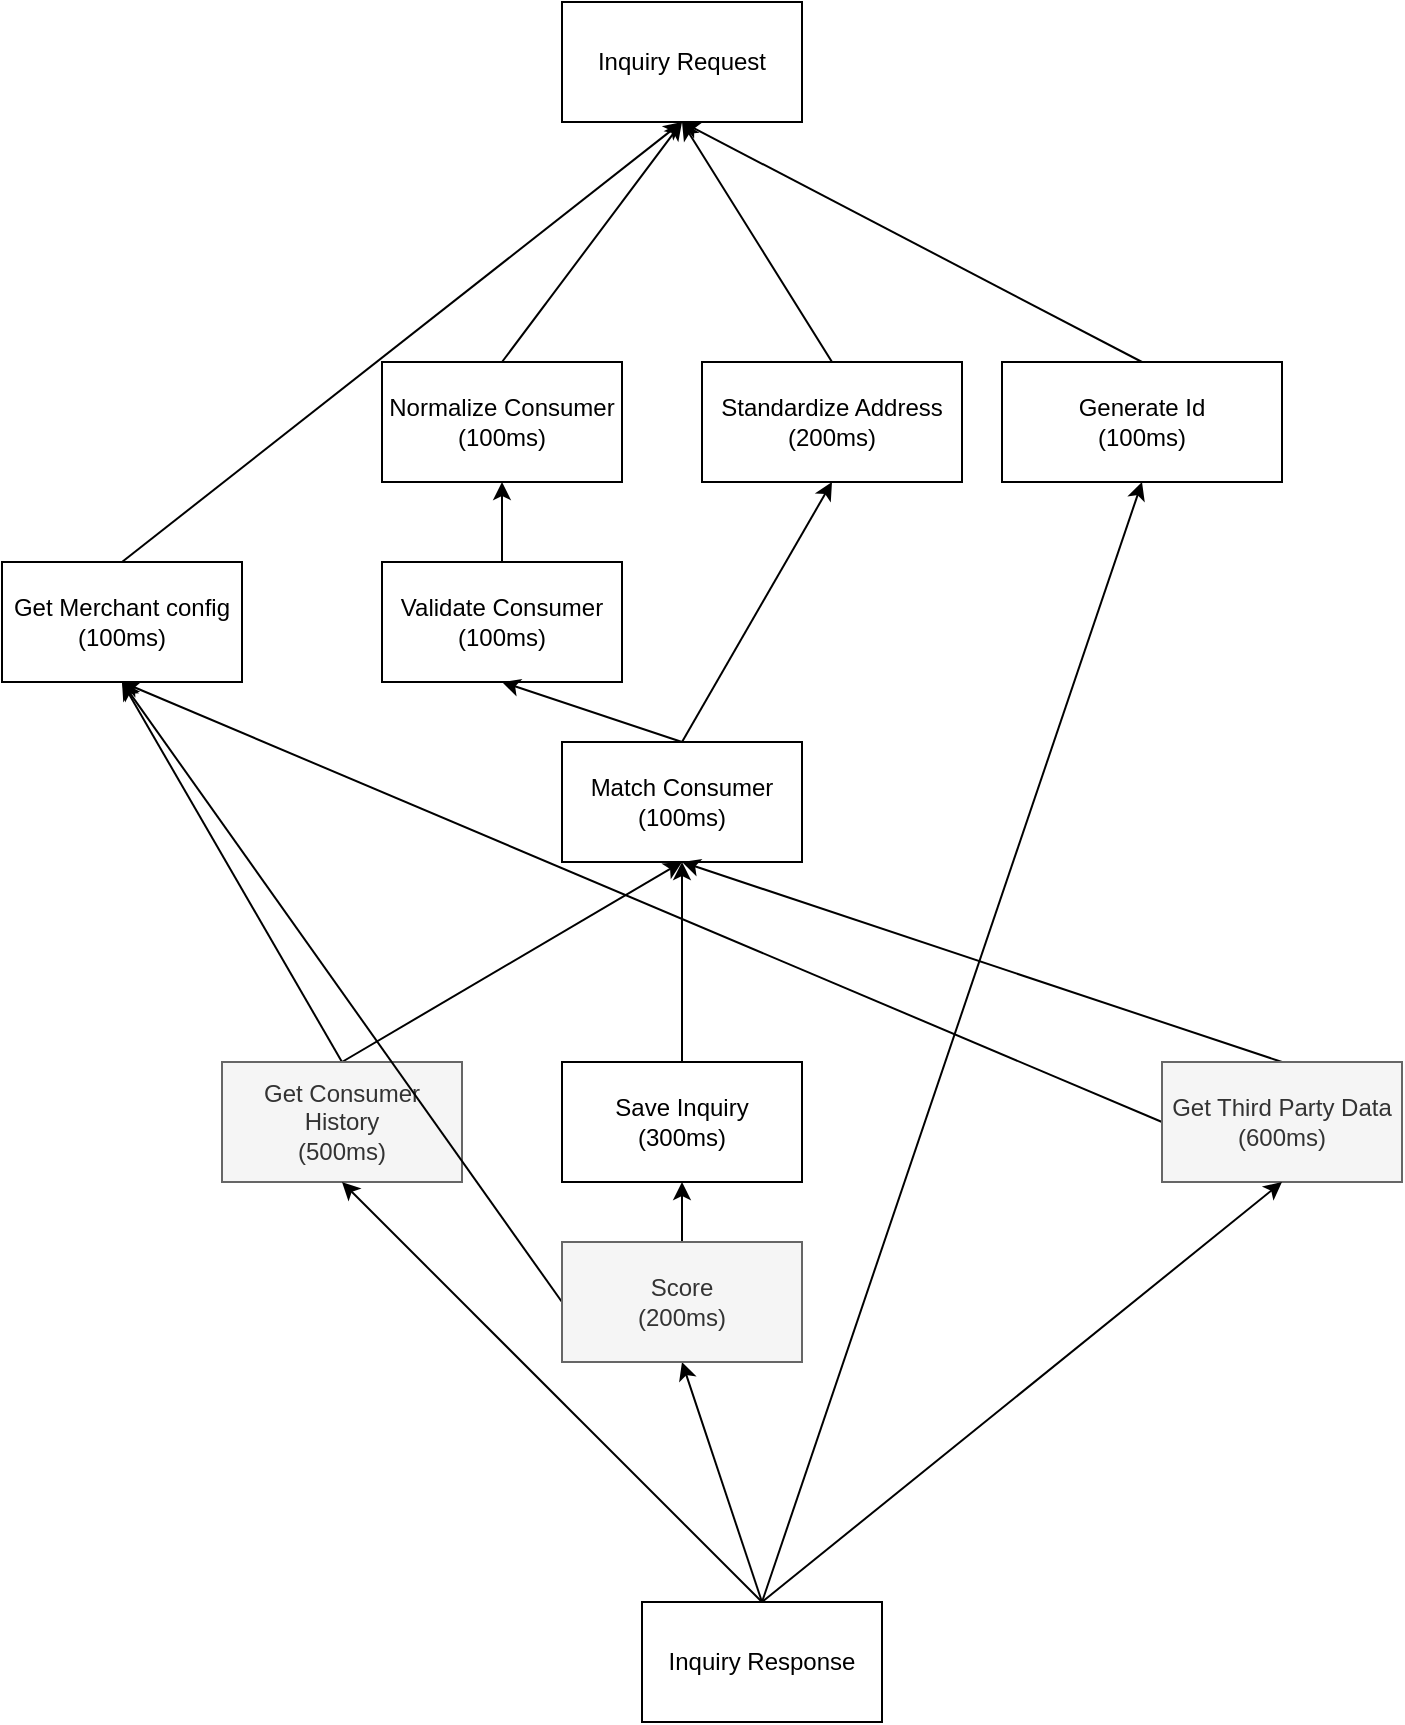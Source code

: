 <mxfile version="15.7.3" type="device"><diagram id="wrW2_6xaf6l-ZR5XZJ8S" name="Page-1"><mxGraphModel dx="1102" dy="977" grid="1" gridSize="10" guides="1" tooltips="1" connect="1" arrows="1" fold="1" page="1" pageScale="1" pageWidth="850" pageHeight="1100" math="0" shadow="0"><root><mxCell id="0"/><mxCell id="1" parent="0"/><mxCell id="hAywYyLogQeGSaenHS3L-1" value="Inquiry Request" style="rounded=0;whiteSpace=wrap;html=1;" parent="1" vertex="1"><mxGeometry x="310" y="60" width="120" height="60" as="geometry"/></mxCell><mxCell id="hAywYyLogQeGSaenHS3L-11" style="rounded=0;orthogonalLoop=1;jettySize=auto;html=1;exitX=0.5;exitY=0;exitDx=0;exitDy=0;entryX=0.5;entryY=1;entryDx=0;entryDy=0;" parent="1" source="hAywYyLogQeGSaenHS3L-2" target="hAywYyLogQeGSaenHS3L-1" edge="1"><mxGeometry relative="1" as="geometry"/></mxCell><mxCell id="hAywYyLogQeGSaenHS3L-2" value="Normalize Consumer&lt;br&gt;(100ms)" style="rounded=0;whiteSpace=wrap;html=1;" parent="1" vertex="1"><mxGeometry x="220" y="240" width="120" height="60" as="geometry"/></mxCell><mxCell id="hAywYyLogQeGSaenHS3L-14" style="edgeStyle=none;rounded=0;orthogonalLoop=1;jettySize=auto;html=1;exitX=0.5;exitY=0;exitDx=0;exitDy=0;entryX=0.5;entryY=1;entryDx=0;entryDy=0;" parent="1" source="hAywYyLogQeGSaenHS3L-3" target="hAywYyLogQeGSaenHS3L-2" edge="1"><mxGeometry relative="1" as="geometry"/></mxCell><mxCell id="hAywYyLogQeGSaenHS3L-3" value="Validate Consumer&lt;br&gt;(100ms)" style="rounded=0;whiteSpace=wrap;html=1;" parent="1" vertex="1"><mxGeometry x="220" y="340" width="120" height="60" as="geometry"/></mxCell><mxCell id="hAywYyLogQeGSaenHS3L-13" style="edgeStyle=none;rounded=0;orthogonalLoop=1;jettySize=auto;html=1;exitX=0.5;exitY=0;exitDx=0;exitDy=0;entryX=0.5;entryY=1;entryDx=0;entryDy=0;" parent="1" source="hAywYyLogQeGSaenHS3L-4" target="hAywYyLogQeGSaenHS3L-1" edge="1"><mxGeometry relative="1" as="geometry"/></mxCell><mxCell id="hAywYyLogQeGSaenHS3L-4" value="Generate Id&lt;br&gt;(100ms)" style="rounded=0;whiteSpace=wrap;html=1;" parent="1" vertex="1"><mxGeometry x="530" y="240" width="140" height="60" as="geometry"/></mxCell><mxCell id="hAywYyLogQeGSaenHS3L-12" style="edgeStyle=none;rounded=0;orthogonalLoop=1;jettySize=auto;html=1;exitX=0.5;exitY=0;exitDx=0;exitDy=0;" parent="1" source="hAywYyLogQeGSaenHS3L-5" edge="1"><mxGeometry relative="1" as="geometry"><mxPoint x="370" y="120" as="targetPoint"/></mxGeometry></mxCell><mxCell id="hAywYyLogQeGSaenHS3L-5" value="Standardize Address&lt;br&gt;(200ms)" style="rounded=0;whiteSpace=wrap;html=1;" parent="1" vertex="1"><mxGeometry x="380" y="240" width="130" height="60" as="geometry"/></mxCell><mxCell id="hAywYyLogQeGSaenHS3L-15" style="edgeStyle=none;rounded=0;orthogonalLoop=1;jettySize=auto;html=1;exitX=0.5;exitY=0;exitDx=0;exitDy=0;entryX=0.5;entryY=1;entryDx=0;entryDy=0;" parent="1" source="hAywYyLogQeGSaenHS3L-6" target="hAywYyLogQeGSaenHS3L-3" edge="1"><mxGeometry relative="1" as="geometry"/></mxCell><mxCell id="hAywYyLogQeGSaenHS3L-16" style="edgeStyle=none;rounded=0;orthogonalLoop=1;jettySize=auto;html=1;exitX=0.5;exitY=0;exitDx=0;exitDy=0;entryX=0.5;entryY=1;entryDx=0;entryDy=0;" parent="1" source="hAywYyLogQeGSaenHS3L-6" target="hAywYyLogQeGSaenHS3L-5" edge="1"><mxGeometry relative="1" as="geometry"/></mxCell><mxCell id="hAywYyLogQeGSaenHS3L-6" value="Match Consumer&lt;br&gt;(100ms)" style="rounded=0;whiteSpace=wrap;html=1;" parent="1" vertex="1"><mxGeometry x="310" y="430" width="120" height="60" as="geometry"/></mxCell><mxCell id="hAywYyLogQeGSaenHS3L-17" style="edgeStyle=none;rounded=0;orthogonalLoop=1;jettySize=auto;html=1;exitX=0.5;exitY=0;exitDx=0;exitDy=0;entryX=0.5;entryY=1;entryDx=0;entryDy=0;" parent="1" source="hAywYyLogQeGSaenHS3L-7" target="hAywYyLogQeGSaenHS3L-6" edge="1"><mxGeometry relative="1" as="geometry"><mxPoint x="370" y="510" as="targetPoint"/></mxGeometry></mxCell><mxCell id="hAywYyLogQeGSaenHS3L-27" style="edgeStyle=none;rounded=0;orthogonalLoop=1;jettySize=auto;html=1;exitX=0.5;exitY=0;exitDx=0;exitDy=0;entryX=0.5;entryY=1;entryDx=0;entryDy=0;" parent="1" source="hAywYyLogQeGSaenHS3L-7" target="hAywYyLogQeGSaenHS3L-24" edge="1"><mxGeometry relative="1" as="geometry"/></mxCell><mxCell id="hAywYyLogQeGSaenHS3L-7" value="Get Consumer History&lt;br&gt;(500ms)" style="rounded=0;whiteSpace=wrap;html=1;fillColor=#f5f5f5;fontColor=#333333;strokeColor=#666666;" parent="1" vertex="1"><mxGeometry x="140" y="590" width="120" height="60" as="geometry"/></mxCell><mxCell id="hAywYyLogQeGSaenHS3L-18" style="edgeStyle=none;rounded=0;orthogonalLoop=1;jettySize=auto;html=1;exitX=0.5;exitY=0;exitDx=0;exitDy=0;entryX=0.5;entryY=1;entryDx=0;entryDy=0;" parent="1" source="hAywYyLogQeGSaenHS3L-8" target="hAywYyLogQeGSaenHS3L-6" edge="1"><mxGeometry relative="1" as="geometry"/></mxCell><mxCell id="hAywYyLogQeGSaenHS3L-8" value="Save Inquiry&lt;br&gt;(300ms)" style="rounded=0;whiteSpace=wrap;html=1;" parent="1" vertex="1"><mxGeometry x="310" y="590" width="120" height="60" as="geometry"/></mxCell><mxCell id="hAywYyLogQeGSaenHS3L-19" style="edgeStyle=none;rounded=0;orthogonalLoop=1;jettySize=auto;html=1;exitX=0.5;exitY=0;exitDx=0;exitDy=0;entryX=0.5;entryY=1;entryDx=0;entryDy=0;" parent="1" source="hAywYyLogQeGSaenHS3L-9" target="hAywYyLogQeGSaenHS3L-6" edge="1"><mxGeometry relative="1" as="geometry"><mxPoint x="370" y="510" as="targetPoint"/></mxGeometry></mxCell><mxCell id="hAywYyLogQeGSaenHS3L-32" style="edgeStyle=none;rounded=0;orthogonalLoop=1;jettySize=auto;html=1;exitX=0;exitY=0.5;exitDx=0;exitDy=0;entryX=0.5;entryY=1;entryDx=0;entryDy=0;" parent="1" source="hAywYyLogQeGSaenHS3L-9" target="hAywYyLogQeGSaenHS3L-24" edge="1"><mxGeometry relative="1" as="geometry"><mxPoint x="100" y="420" as="targetPoint"/></mxGeometry></mxCell><mxCell id="hAywYyLogQeGSaenHS3L-9" value="Get Third Party Data&lt;br&gt;(600ms)" style="rounded=0;whiteSpace=wrap;html=1;fillColor=#f5f5f5;fontColor=#333333;strokeColor=#666666;" parent="1" vertex="1"><mxGeometry x="610" y="590" width="120" height="60" as="geometry"/></mxCell><mxCell id="hAywYyLogQeGSaenHS3L-20" style="edgeStyle=none;rounded=0;orthogonalLoop=1;jettySize=auto;html=1;exitX=0.5;exitY=0;exitDx=0;exitDy=0;entryX=0.5;entryY=1;entryDx=0;entryDy=0;" parent="1" source="hAywYyLogQeGSaenHS3L-10" target="hAywYyLogQeGSaenHS3L-7" edge="1"><mxGeometry relative="1" as="geometry"/></mxCell><mxCell id="hAywYyLogQeGSaenHS3L-22" style="edgeStyle=none;rounded=0;orthogonalLoop=1;jettySize=auto;html=1;exitX=0.5;exitY=0;exitDx=0;exitDy=0;entryX=0.5;entryY=1;entryDx=0;entryDy=0;" parent="1" source="hAywYyLogQeGSaenHS3L-10" target="hAywYyLogQeGSaenHS3L-9" edge="1"><mxGeometry relative="1" as="geometry"/></mxCell><mxCell id="hAywYyLogQeGSaenHS3L-23" style="edgeStyle=none;rounded=0;orthogonalLoop=1;jettySize=auto;html=1;exitX=0.5;exitY=0;exitDx=0;exitDy=0;entryX=0.5;entryY=1;entryDx=0;entryDy=0;" parent="1" source="hAywYyLogQeGSaenHS3L-10" target="hAywYyLogQeGSaenHS3L-4" edge="1"><mxGeometry relative="1" as="geometry"/></mxCell><mxCell id="hAywYyLogQeGSaenHS3L-30" style="edgeStyle=none;rounded=0;orthogonalLoop=1;jettySize=auto;html=1;exitX=0.5;exitY=0;exitDx=0;exitDy=0;entryX=0.5;entryY=1;entryDx=0;entryDy=0;" parent="1" source="hAywYyLogQeGSaenHS3L-10" target="hAywYyLogQeGSaenHS3L-28" edge="1"><mxGeometry relative="1" as="geometry"/></mxCell><mxCell id="hAywYyLogQeGSaenHS3L-10" value="Inquiry Response" style="rounded=0;whiteSpace=wrap;html=1;" parent="1" vertex="1"><mxGeometry x="350" y="860" width="120" height="60" as="geometry"/></mxCell><mxCell id="hAywYyLogQeGSaenHS3L-26" style="edgeStyle=none;rounded=0;orthogonalLoop=1;jettySize=auto;html=1;exitX=0.5;exitY=0;exitDx=0;exitDy=0;entryX=0.5;entryY=1;entryDx=0;entryDy=0;" parent="1" source="hAywYyLogQeGSaenHS3L-24" target="hAywYyLogQeGSaenHS3L-1" edge="1"><mxGeometry relative="1" as="geometry"/></mxCell><mxCell id="hAywYyLogQeGSaenHS3L-24" value="Get Merchant config&lt;br&gt;(100ms)" style="rounded=0;whiteSpace=wrap;html=1;" parent="1" vertex="1"><mxGeometry x="30" y="340" width="120" height="60" as="geometry"/></mxCell><mxCell id="hAywYyLogQeGSaenHS3L-29" style="edgeStyle=none;rounded=0;orthogonalLoop=1;jettySize=auto;html=1;exitX=0.5;exitY=0;exitDx=0;exitDy=0;entryX=0.5;entryY=1;entryDx=0;entryDy=0;" parent="1" source="hAywYyLogQeGSaenHS3L-28" target="hAywYyLogQeGSaenHS3L-8" edge="1"><mxGeometry relative="1" as="geometry"/></mxCell><mxCell id="hAywYyLogQeGSaenHS3L-31" style="edgeStyle=none;rounded=0;orthogonalLoop=1;jettySize=auto;html=1;exitX=0;exitY=0.5;exitDx=0;exitDy=0;entryX=0.5;entryY=1;entryDx=0;entryDy=0;" parent="1" source="hAywYyLogQeGSaenHS3L-28" target="hAywYyLogQeGSaenHS3L-24" edge="1"><mxGeometry relative="1" as="geometry"/></mxCell><mxCell id="hAywYyLogQeGSaenHS3L-28" value="Score&lt;br&gt;(200ms)" style="rounded=0;whiteSpace=wrap;html=1;fillColor=#f5f5f5;fontColor=#333333;strokeColor=#666666;" parent="1" vertex="1"><mxGeometry x="310" y="680" width="120" height="60" as="geometry"/></mxCell></root></mxGraphModel></diagram></mxfile>